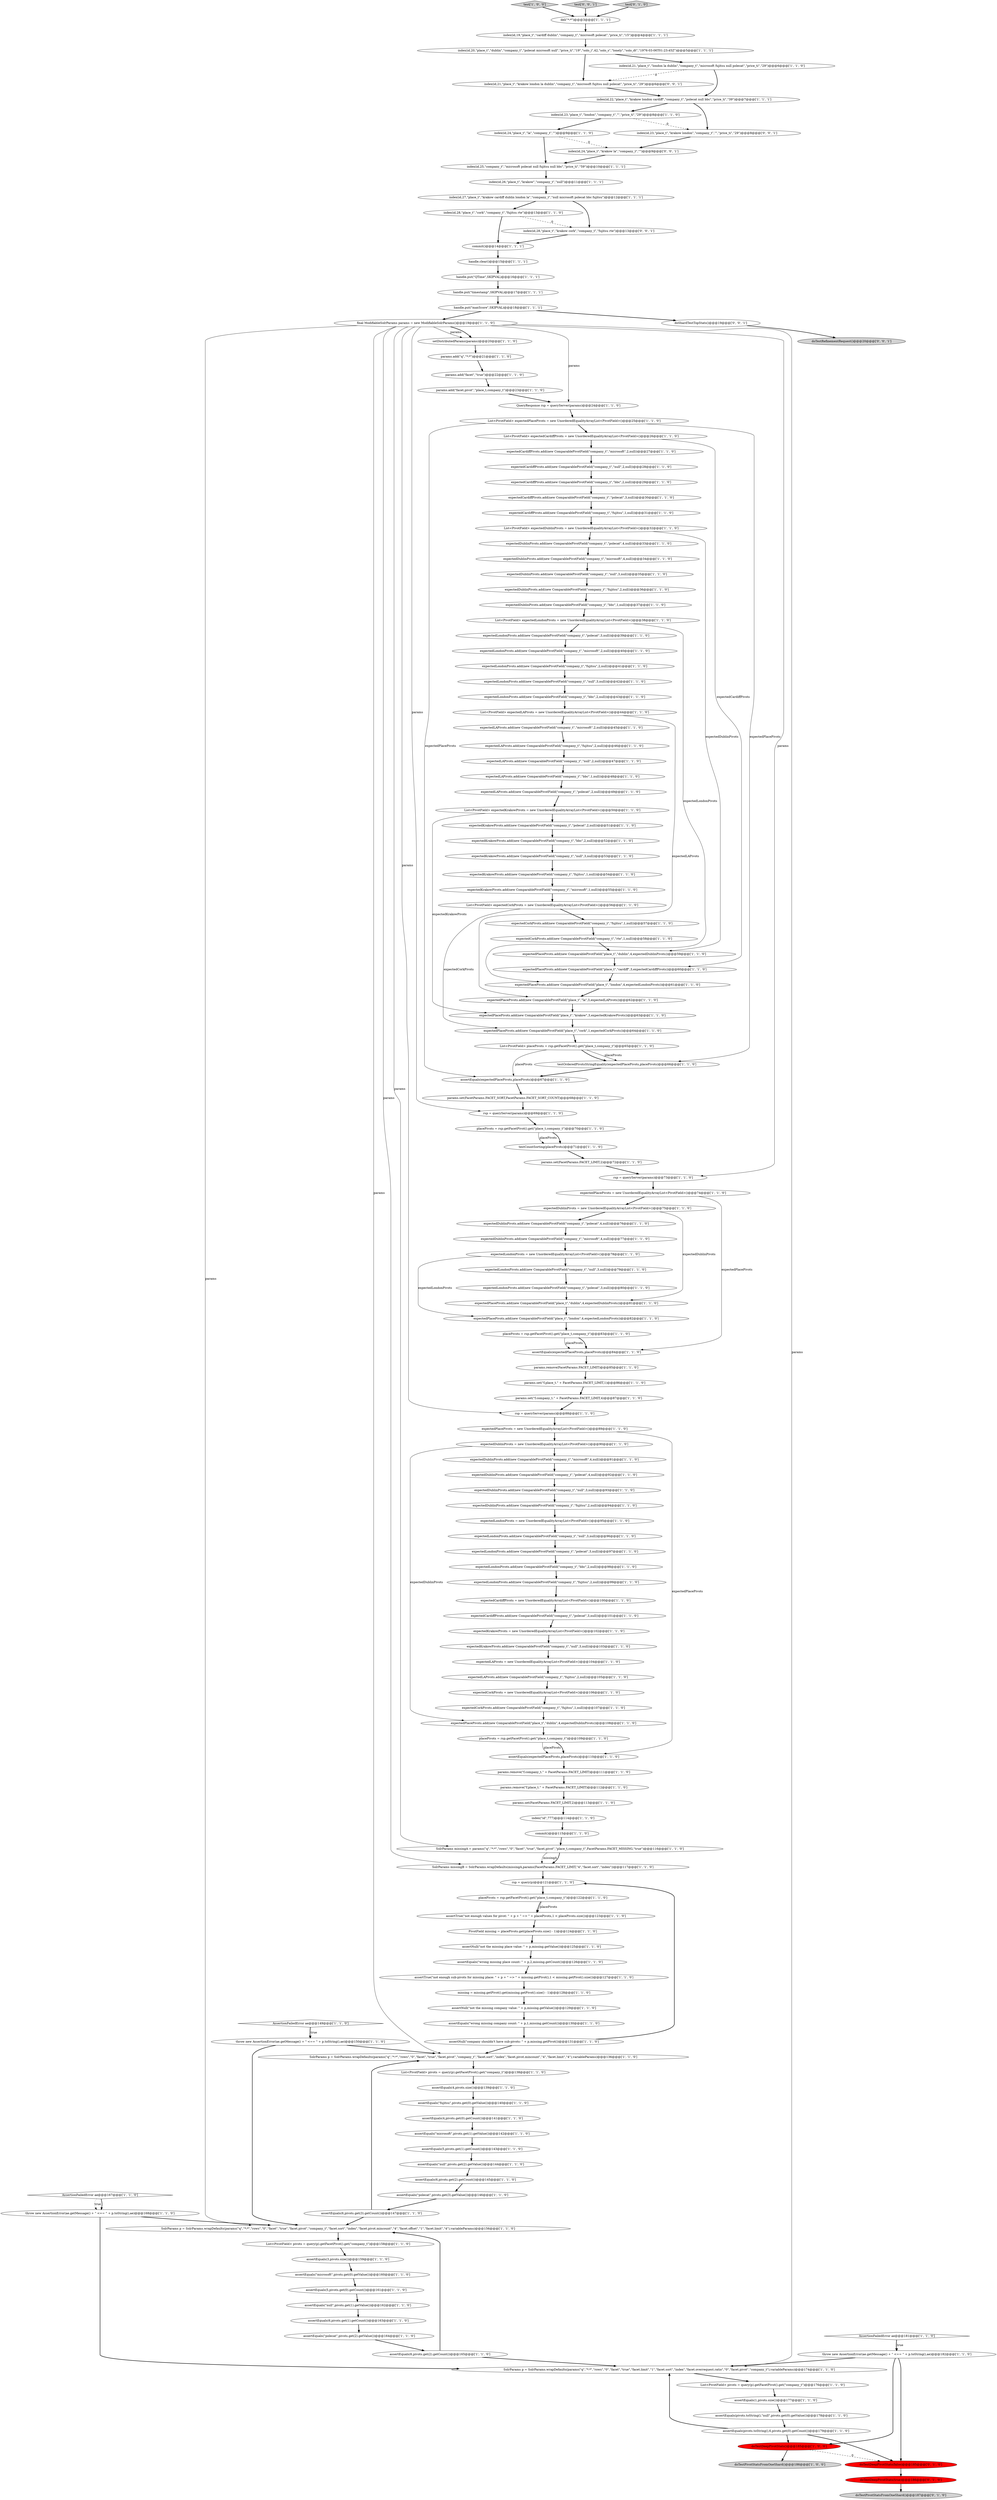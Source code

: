 digraph {
27 [style = filled, label = "expectedPlacePivots = new UnorderedEqualityArrayList<PivotField>()@@@89@@@['1', '1', '0']", fillcolor = white, shape = ellipse image = "AAA0AAABBB1BBB"];
85 [style = filled, label = "SolrParams p = SolrParams.wrapDefaults(params(\"q\",\"*:*\",\"rows\",\"0\",\"facet\",\"true\",\"facet.limit\",\"1\",\"facet.sort\",\"index\",\"facet.overrequest.ratio\",\"0\",\"facet.pivot\",\"company_t\"),variableParams)@@@174@@@['1', '1', '0']", fillcolor = white, shape = ellipse image = "AAA0AAABBB1BBB"];
66 [style = filled, label = "SolrParams p = SolrParams.wrapDefaults(params(\"q\",\"*:*\",\"rows\",\"0\",\"facet\",\"true\",\"facet.pivot\",\"company_t\",\"facet.sort\",\"index\",\"facet.pivot.mincount\",\"4\",\"facet.offset\",\"1\",\"facet.limit\",\"4\"),variableParams)@@@156@@@['1', '1', '0']", fillcolor = white, shape = ellipse image = "AAA0AAABBB1BBB"];
128 [style = filled, label = "assertEquals(4,pivots.get(0).getCount())@@@141@@@['1', '1', '0']", fillcolor = white, shape = ellipse image = "AAA0AAABBB1BBB"];
67 [style = filled, label = "expectedLondonPivots.add(new ComparablePivotField(\"company_t\",\"polecat\",3,null))@@@39@@@['1', '1', '0']", fillcolor = white, shape = ellipse image = "AAA0AAABBB1BBB"];
106 [style = filled, label = "expectedCorkPivots = new UnorderedEqualityArrayList<PivotField>()@@@106@@@['1', '1', '0']", fillcolor = white, shape = ellipse image = "AAA0AAABBB1BBB"];
62 [style = filled, label = "expectedLondonPivots.add(new ComparablePivotField(\"company_t\",\"null\",3,null))@@@96@@@['1', '1', '0']", fillcolor = white, shape = ellipse image = "AAA0AAABBB1BBB"];
98 [style = filled, label = "params.set(FacetParams.FACET_SORT,FacetParams.FACET_SORT_COUNT)@@@68@@@['1', '1', '0']", fillcolor = white, shape = ellipse image = "AAA0AAABBB1BBB"];
130 [style = filled, label = "expectedDublinPivots.add(new ComparablePivotField(\"company_t\",\"null\",3,null))@@@93@@@['1', '1', '0']", fillcolor = white, shape = ellipse image = "AAA0AAABBB1BBB"];
76 [style = filled, label = "expectedPlacePivots.add(new ComparablePivotField(\"place_t\",\"london\",4,expectedLondonPivots))@@@82@@@['1', '1', '0']", fillcolor = white, shape = ellipse image = "AAA0AAABBB1BBB"];
157 [style = filled, label = "expectedPlacePivots.add(new ComparablePivotField(\"place_t\",\"krakow\",3,expectedKrakowPivots))@@@63@@@['1', '1', '0']", fillcolor = white, shape = ellipse image = "AAA0AAABBB1BBB"];
118 [style = filled, label = "PivotField missing = placePivots.get(placePivots.size() - 1)@@@124@@@['1', '1', '0']", fillcolor = white, shape = ellipse image = "AAA0AAABBB1BBB"];
119 [style = filled, label = "assertEquals(\"polecat\",pivots.get(2).getValue())@@@164@@@['1', '1', '0']", fillcolor = white, shape = ellipse image = "AAA0AAABBB1BBB"];
89 [style = filled, label = "assertEquals(6,pivots.get(1).getCount())@@@163@@@['1', '1', '0']", fillcolor = white, shape = ellipse image = "AAA0AAABBB1BBB"];
113 [style = filled, label = "handle.put(\"maxScore\",SKIPVAL)@@@18@@@['1', '1', '1']", fillcolor = white, shape = ellipse image = "AAA0AAABBB1BBB"];
150 [style = filled, label = "throw new AssertionError(ae.getMessage() + \" <== \" + p.toString(),ae)@@@150@@@['1', '1', '0']", fillcolor = white, shape = ellipse image = "AAA0AAABBB1BBB"];
13 [style = filled, label = "expectedDublinPivots.add(new ComparablePivotField(\"company_t\",\"microsoft\",4,null))@@@77@@@['1', '1', '0']", fillcolor = white, shape = ellipse image = "AAA0AAABBB1BBB"];
17 [style = filled, label = "assertEquals(1,pivots.size())@@@177@@@['1', '1', '0']", fillcolor = white, shape = ellipse image = "AAA0AAABBB1BBB"];
120 [style = filled, label = "expectedLondonPivots.add(new ComparablePivotField(\"company_t\",\"null\",3,null))@@@79@@@['1', '1', '0']", fillcolor = white, shape = ellipse image = "AAA0AAABBB1BBB"];
160 [style = filled, label = "doTestDeepPivotStats(true)@@@186@@@['0', '1', '0']", fillcolor = red, shape = ellipse image = "AAA1AAABBB2BBB"];
38 [style = filled, label = "testOrderedPivotsStringEquality(expectedPlacePivots,placePivots)@@@66@@@['1', '1', '0']", fillcolor = white, shape = ellipse image = "AAA0AAABBB1BBB"];
114 [style = filled, label = "assertEquals(pivots.toString(),\"null\",pivots.get(0).getValue())@@@178@@@['1', '1', '0']", fillcolor = white, shape = ellipse image = "AAA0AAABBB1BBB"];
165 [style = filled, label = "index(id,23,\"place_t\",\"krakow london\",\"company_t\",\"\",\"price_ti\",\"29\")@@@8@@@['0', '0', '1']", fillcolor = white, shape = ellipse image = "AAA0AAABBB3BBB"];
105 [style = filled, label = "List<PivotField> expectedCorkPivots = new UnorderedEqualityArrayList<PivotField>()@@@56@@@['1', '1', '0']", fillcolor = white, shape = ellipse image = "AAA0AAABBB1BBB"];
7 [style = filled, label = "expectedLondonPivots.add(new ComparablePivotField(\"company_t\",\"fujitsu\",2,null))@@@41@@@['1', '1', '0']", fillcolor = white, shape = ellipse image = "AAA0AAABBB1BBB"];
64 [style = filled, label = "List<PivotField> expectedDublinPivots = new UnorderedEqualityArrayList<PivotField>()@@@32@@@['1', '1', '0']", fillcolor = white, shape = ellipse image = "AAA0AAABBB1BBB"];
2 [style = filled, label = "List<PivotField> expectedLAPivots = new UnorderedEqualityArrayList<PivotField>()@@@44@@@['1', '1', '0']", fillcolor = white, shape = ellipse image = "AAA0AAABBB1BBB"];
50 [style = filled, label = "expectedCardiffPivots.add(new ComparablePivotField(\"company_t\",\"fujitsu\",1,null))@@@31@@@['1', '1', '0']", fillcolor = white, shape = ellipse image = "AAA0AAABBB1BBB"];
31 [style = filled, label = "expectedLondonPivots.add(new ComparablePivotField(\"company_t\",\"bbc\",2,null))@@@43@@@['1', '1', '0']", fillcolor = white, shape = ellipse image = "AAA0AAABBB1BBB"];
81 [style = filled, label = "expectedPlacePivots.add(new ComparablePivotField(\"place_t\",\"london\",4,expectedLondonPivots))@@@61@@@['1', '1', '0']", fillcolor = white, shape = ellipse image = "AAA0AAABBB1BBB"];
149 [style = filled, label = "expectedKrakowPivots.add(new ComparablePivotField(\"company_t\",\"bbc\",2,null))@@@52@@@['1', '1', '0']", fillcolor = white, shape = ellipse image = "AAA0AAABBB1BBB"];
65 [style = filled, label = "assertEquals(5,pivots.get(1).getCount())@@@143@@@['1', '1', '0']", fillcolor = white, shape = ellipse image = "AAA0AAABBB1BBB"];
55 [style = filled, label = "List<PivotField> expectedCardiffPivots = new UnorderedEqualityArrayList<PivotField>()@@@26@@@['1', '1', '0']", fillcolor = white, shape = ellipse image = "AAA0AAABBB1BBB"];
78 [style = filled, label = "doTestPivotStatsFromOneShard()@@@186@@@['1', '0', '0']", fillcolor = lightgray, shape = ellipse image = "AAA0AAABBB1BBB"];
37 [style = filled, label = "assertEquals(6,pivots.get(3).getCount())@@@147@@@['1', '1', '0']", fillcolor = white, shape = ellipse image = "AAA0AAABBB1BBB"];
52 [style = filled, label = "del(\"*:*\")@@@3@@@['1', '1', '1']", fillcolor = white, shape = ellipse image = "AAA0AAABBB1BBB"];
24 [style = filled, label = "assertEquals(\"wrong missing place count: \" + p,2,missing.getCount())@@@126@@@['1', '1', '0']", fillcolor = white, shape = ellipse image = "AAA0AAABBB1BBB"];
144 [style = filled, label = "params.add(\"facet\",\"true\")@@@22@@@['1', '1', '0']", fillcolor = white, shape = ellipse image = "AAA0AAABBB1BBB"];
162 [style = filled, label = "doTestDeepPivotStats(false)@@@185@@@['0', '1', '0']", fillcolor = red, shape = ellipse image = "AAA1AAABBB2BBB"];
116 [style = filled, label = "assertEquals(\"microsoft\",pivots.get(0).getValue())@@@160@@@['1', '1', '0']", fillcolor = white, shape = ellipse image = "AAA0AAABBB1BBB"];
29 [style = filled, label = "expectedDublinPivots = new UnorderedEqualityArrayList<PivotField>()@@@75@@@['1', '1', '0']", fillcolor = white, shape = ellipse image = "AAA0AAABBB1BBB"];
141 [style = filled, label = "index(\"id\",777)@@@114@@@['1', '1', '0']", fillcolor = white, shape = ellipse image = "AAA0AAABBB1BBB"];
56 [style = filled, label = "index(id,24,\"place_t\",\"la\",\"company_t\",\"\")@@@9@@@['1', '1', '0']", fillcolor = white, shape = ellipse image = "AAA0AAABBB1BBB"];
127 [style = filled, label = "index(id,25,\"company_t\",\"microsoft polecat null fujitsu null bbc\",\"price_ti\",\"59\")@@@10@@@['1', '1', '1']", fillcolor = white, shape = ellipse image = "AAA0AAABBB1BBB"];
145 [style = filled, label = "assertEquals(6,pivots.get(2).getCount())@@@145@@@['1', '1', '0']", fillcolor = white, shape = ellipse image = "AAA0AAABBB1BBB"];
146 [style = filled, label = "missing = missing.getPivot().get(missing.getPivot().size() - 1)@@@128@@@['1', '1', '0']", fillcolor = white, shape = ellipse image = "AAA0AAABBB1BBB"];
23 [style = filled, label = "expectedLondonPivots.add(new ComparablePivotField(\"company_t\",\"bbc\",2,null))@@@98@@@['1', '1', '0']", fillcolor = white, shape = ellipse image = "AAA0AAABBB1BBB"];
47 [style = filled, label = "expectedLondonPivots.add(new ComparablePivotField(\"company_t\",\"polecat\",3,null))@@@97@@@['1', '1', '0']", fillcolor = white, shape = ellipse image = "AAA0AAABBB1BBB"];
169 [style = filled, label = "doShardTestTopStats()@@@19@@@['0', '0', '1']", fillcolor = white, shape = ellipse image = "AAA0AAABBB3BBB"];
22 [style = filled, label = "expectedDublinPivots.add(new ComparablePivotField(\"company_t\",\"fujitsu\",2,null))@@@94@@@['1', '1', '0']", fillcolor = white, shape = ellipse image = "AAA0AAABBB1BBB"];
168 [style = filled, label = "doTestRefinementRequest()@@@20@@@['0', '0', '1']", fillcolor = lightgray, shape = ellipse image = "AAA0AAABBB3BBB"];
126 [style = filled, label = "AssertionFailedError ae@@@167@@@['1', '1', '0']", fillcolor = white, shape = diamond image = "AAA0AAABBB1BBB"];
75 [style = filled, label = "rsp = queryServer(params)@@@73@@@['1', '1', '0']", fillcolor = white, shape = ellipse image = "AAA0AAABBB1BBB"];
9 [style = filled, label = "expectedCorkPivots.add(new ComparablePivotField(\"company_t\",\"rte\",1,null))@@@58@@@['1', '1', '0']", fillcolor = white, shape = ellipse image = "AAA0AAABBB1BBB"];
94 [style = filled, label = "expectedCardiffPivots.add(new ComparablePivotField(\"company_t\",\"null\",2,null))@@@28@@@['1', '1', '0']", fillcolor = white, shape = ellipse image = "AAA0AAABBB1BBB"];
32 [style = filled, label = "expectedCorkPivots.add(new ComparablePivotField(\"company_t\",\"fujitsu\",1,null))@@@57@@@['1', '1', '0']", fillcolor = white, shape = ellipse image = "AAA0AAABBB1BBB"];
80 [style = filled, label = "expectedDublinPivots.add(new ComparablePivotField(\"company_t\",\"polecat\",4,null))@@@92@@@['1', '1', '0']", fillcolor = white, shape = ellipse image = "AAA0AAABBB1BBB"];
139 [style = filled, label = "placePivots = rsp.getFacetPivot().get(\"place_t,company_t\")@@@122@@@['1', '1', '0']", fillcolor = white, shape = ellipse image = "AAA0AAABBB1BBB"];
140 [style = filled, label = "throw new AssertionError(ae.getMessage() + \" <== \" + p.toString(),ae)@@@182@@@['1', '1', '0']", fillcolor = white, shape = ellipse image = "AAA0AAABBB1BBB"];
117 [style = filled, label = "assertEquals(5,pivots.get(0).getCount())@@@161@@@['1', '1', '0']", fillcolor = white, shape = ellipse image = "AAA0AAABBB1BBB"];
93 [style = filled, label = "handle.put(\"QTime\",SKIPVAL)@@@16@@@['1', '1', '1']", fillcolor = white, shape = ellipse image = "AAA0AAABBB1BBB"];
77 [style = filled, label = "expectedLondonPivots.add(new ComparablePivotField(\"company_t\",\"microsoft\",2,null))@@@40@@@['1', '1', '0']", fillcolor = white, shape = ellipse image = "AAA0AAABBB1BBB"];
155 [style = filled, label = "doTestDeepPivotStats()@@@185@@@['1', '0', '0']", fillcolor = red, shape = ellipse image = "AAA1AAABBB1BBB"];
74 [style = filled, label = "expectedDublinPivots.add(new ComparablePivotField(\"company_t\",\"fujitsu\",2,null))@@@36@@@['1', '1', '0']", fillcolor = white, shape = ellipse image = "AAA0AAABBB1BBB"];
87 [style = filled, label = "assertEquals(expectedPlacePivots,placePivots)@@@67@@@['1', '1', '0']", fillcolor = white, shape = ellipse image = "AAA0AAABBB1BBB"];
28 [style = filled, label = "List<PivotField> placePivots = rsp.getFacetPivot().get(\"place_t,company_t\")@@@65@@@['1', '1', '0']", fillcolor = white, shape = ellipse image = "AAA0AAABBB1BBB"];
20 [style = filled, label = "index(id,28,\"place_t\",\"cork\",\"company_t\",\"fujitsu rte\")@@@13@@@['1', '1', '0']", fillcolor = white, shape = ellipse image = "AAA0AAABBB1BBB"];
88 [style = filled, label = "assertNull(\"not the missing place value: \" + p,missing.getValue())@@@125@@@['1', '1', '0']", fillcolor = white, shape = ellipse image = "AAA0AAABBB1BBB"];
109 [style = filled, label = "List<PivotField> pivots = query(p).getFacetPivot().get(\"company_t\")@@@176@@@['1', '1', '0']", fillcolor = white, shape = ellipse image = "AAA0AAABBB1BBB"];
14 [style = filled, label = "expectedDublinPivots.add(new ComparablePivotField(\"company_t\",\"polecat\",4,null))@@@33@@@['1', '1', '0']", fillcolor = white, shape = ellipse image = "AAA0AAABBB1BBB"];
11 [style = filled, label = "placePivots = rsp.getFacetPivot().get(\"place_t,company_t\")@@@109@@@['1', '1', '0']", fillcolor = white, shape = ellipse image = "AAA0AAABBB1BBB"];
3 [style = filled, label = "expectedLondonPivots.add(new ComparablePivotField(\"company_t\",\"fujitsu\",2,null))@@@99@@@['1', '1', '0']", fillcolor = white, shape = ellipse image = "AAA0AAABBB1BBB"];
138 [style = filled, label = "expectedLAPivots = new UnorderedEqualityArrayList<PivotField>()@@@104@@@['1', '1', '0']", fillcolor = white, shape = ellipse image = "AAA0AAABBB1BBB"];
45 [style = filled, label = "List<PivotField> expectedLondonPivots = new UnorderedEqualityArrayList<PivotField>()@@@38@@@['1', '1', '0']", fillcolor = white, shape = ellipse image = "AAA0AAABBB1BBB"];
25 [style = filled, label = "index(id,27,\"place_t\",\"krakow cardiff dublin london la\",\"company_t\",\"null microsoft polecat bbc fujitsu\")@@@12@@@['1', '1', '1']", fillcolor = white, shape = ellipse image = "AAA0AAABBB1BBB"];
129 [style = filled, label = "AssertionFailedError ae@@@181@@@['1', '1', '0']", fillcolor = white, shape = diamond image = "AAA0AAABBB1BBB"];
61 [style = filled, label = "expectedLondonPivots.add(new ComparablePivotField(\"company_t\",\"polecat\",3,null))@@@80@@@['1', '1', '0']", fillcolor = white, shape = ellipse image = "AAA0AAABBB1BBB"];
0 [style = filled, label = "handle.put(\"timestamp\",SKIPVAL)@@@17@@@['1', '1', '1']", fillcolor = white, shape = ellipse image = "AAA0AAABBB1BBB"];
154 [style = filled, label = "assertEquals(\"null\",pivots.get(1).getValue())@@@162@@@['1', '1', '0']", fillcolor = white, shape = ellipse image = "AAA0AAABBB1BBB"];
164 [style = filled, label = "index(id,28,\"place_t\",\"krakow cork\",\"company_t\",\"fujitsu rte\")@@@13@@@['0', '0', '1']", fillcolor = white, shape = ellipse image = "AAA0AAABBB3BBB"];
58 [style = filled, label = "expectedLAPivots.add(new ComparablePivotField(\"company_t\",\"bbc\",1,null))@@@48@@@['1', '1', '0']", fillcolor = white, shape = ellipse image = "AAA0AAABBB1BBB"];
72 [style = filled, label = "AssertionFailedError ae@@@149@@@['1', '1', '0']", fillcolor = white, shape = diamond image = "AAA0AAABBB1BBB"];
107 [style = filled, label = "assertEquals(pivots.toString(),6,pivots.get(0).getCount())@@@179@@@['1', '1', '0']", fillcolor = white, shape = ellipse image = "AAA0AAABBB1BBB"];
159 [style = filled, label = "index(id,20,\"place_t\",\"dublin\",\"company_t\",\"polecat microsoft null\",\"price_ti\",\"19\",\"solo_i\",42,\"solo_s\",\"lonely\",\"solo_dt\",\"1976-03-06T01:23:45Z\")@@@5@@@['1', '1', '1']", fillcolor = white, shape = ellipse image = "AAA0AAABBB1BBB"];
40 [style = filled, label = "expectedPlacePivots.add(new ComparablePivotField(\"place_t\",\"dublin\",4,expectedDublinPivots))@@@108@@@['1', '1', '0']", fillcolor = white, shape = ellipse image = "AAA0AAABBB1BBB"];
8 [style = filled, label = "expectedDublinPivots.add(new ComparablePivotField(\"company_t\",\"microsoft\",4,null))@@@91@@@['1', '1', '0']", fillcolor = white, shape = ellipse image = "AAA0AAABBB1BBB"];
73 [style = filled, label = "expectedLondonPivots = new UnorderedEqualityArrayList<PivotField>()@@@78@@@['1', '1', '0']", fillcolor = white, shape = ellipse image = "AAA0AAABBB1BBB"];
131 [style = filled, label = "expectedLAPivots.add(new ComparablePivotField(\"company_t\",\"fujitsu\",2,null))@@@46@@@['1', '1', '0']", fillcolor = white, shape = ellipse image = "AAA0AAABBB1BBB"];
36 [style = filled, label = "expectedKrakowPivots.add(new ComparablePivotField(\"company_t\",\"polecat\",2,null))@@@51@@@['1', '1', '0']", fillcolor = white, shape = ellipse image = "AAA0AAABBB1BBB"];
5 [style = filled, label = "SolrParams missingA = params(\"q\",\"*:*\",\"rows\",\"0\",\"facet\",\"true\",\"facet.pivot\",\"place_t,company_t\",FacetParams.FACET_MISSING,\"true\")@@@116@@@['1', '1', '0']", fillcolor = white, shape = ellipse image = "AAA0AAABBB1BBB"];
39 [style = filled, label = "List<PivotField> pivots = query(p).getFacetPivot().get(\"company_t\")@@@158@@@['1', '1', '0']", fillcolor = white, shape = ellipse image = "AAA0AAABBB1BBB"];
43 [style = filled, label = "params.set(FacetParams.FACET_LIMIT,2)@@@72@@@['1', '1', '0']", fillcolor = white, shape = ellipse image = "AAA0AAABBB1BBB"];
97 [style = filled, label = "List<PivotField> expectedPlacePivots = new UnorderedEqualityArrayList<PivotField>()@@@25@@@['1', '1', '0']", fillcolor = white, shape = ellipse image = "AAA0AAABBB1BBB"];
103 [style = filled, label = "expectedPlacePivots.add(new ComparablePivotField(\"place_t\",\"la\",3,expectedLAPivots))@@@62@@@['1', '1', '0']", fillcolor = white, shape = ellipse image = "AAA0AAABBB1BBB"];
12 [style = filled, label = "index(id,23,\"place_t\",\"london\",\"company_t\",\"\",\"price_ti\",\"29\")@@@8@@@['1', '1', '0']", fillcolor = white, shape = ellipse image = "AAA0AAABBB1BBB"];
151 [style = filled, label = "params.remove(FacetParams.FACET_LIMIT)@@@85@@@['1', '1', '0']", fillcolor = white, shape = ellipse image = "AAA0AAABBB1BBB"];
15 [style = filled, label = "expectedPlacePivots.add(new ComparablePivotField(\"place_t\",\"dublin\",4,expectedDublinPivots))@@@81@@@['1', '1', '0']", fillcolor = white, shape = ellipse image = "AAA0AAABBB1BBB"];
68 [style = filled, label = "index(id,19,\"place_t\",\"cardiff dublin\",\"company_t\",\"microsoft polecat\",\"price_ti\",\"15\")@@@4@@@['1', '1', '1']", fillcolor = white, shape = ellipse image = "AAA0AAABBB1BBB"];
33 [style = filled, label = "index(id,22,\"place_t\",\"krakow london cardiff\",\"company_t\",\"polecat null bbc\",\"price_ti\",\"39\")@@@7@@@['1', '1', '1']", fillcolor = white, shape = ellipse image = "AAA0AAABBB1BBB"];
112 [style = filled, label = "handle.clear()@@@15@@@['1', '1', '1']", fillcolor = white, shape = ellipse image = "AAA0AAABBB1BBB"];
57 [style = filled, label = "setDistributedParams(params)@@@20@@@['1', '1', '0']", fillcolor = white, shape = ellipse image = "AAA0AAABBB1BBB"];
4 [style = filled, label = "assertEquals(expectedPlacePivots,placePivots)@@@110@@@['1', '1', '0']", fillcolor = white, shape = ellipse image = "AAA0AAABBB1BBB"];
46 [style = filled, label = "expectedLondonPivots.add(new ComparablePivotField(\"company_t\",\"null\",3,null))@@@42@@@['1', '1', '0']", fillcolor = white, shape = ellipse image = "AAA0AAABBB1BBB"];
122 [style = filled, label = "expectedPlacePivots = new UnorderedEqualityArrayList<PivotField>()@@@74@@@['1', '1', '0']", fillcolor = white, shape = ellipse image = "AAA0AAABBB1BBB"];
26 [style = filled, label = "expectedCardiffPivots.add(new ComparablePivotField(\"company_t\",\"polecat\",3,null))@@@30@@@['1', '1', '0']", fillcolor = white, shape = ellipse image = "AAA0AAABBB1BBB"];
96 [style = filled, label = "expectedCardiffPivots.add(new ComparablePivotField(\"company_t\",\"bbc\",2,null))@@@29@@@['1', '1', '0']", fillcolor = white, shape = ellipse image = "AAA0AAABBB1BBB"];
79 [style = filled, label = "expectedPlacePivots.add(new ComparablePivotField(\"place_t\",\"dublin\",4,expectedDublinPivots))@@@59@@@['1', '1', '0']", fillcolor = white, shape = ellipse image = "AAA0AAABBB1BBB"];
90 [style = filled, label = "expectedDublinPivots.add(new ComparablePivotField(\"company_t\",\"bbc\",1,null))@@@37@@@['1', '1', '0']", fillcolor = white, shape = ellipse image = "AAA0AAABBB1BBB"];
142 [style = filled, label = "QueryResponse rsp = queryServer(params)@@@24@@@['1', '1', '0']", fillcolor = white, shape = ellipse image = "AAA0AAABBB1BBB"];
102 [style = filled, label = "expectedDublinPivots = new UnorderedEqualityArrayList<PivotField>()@@@90@@@['1', '1', '0']", fillcolor = white, shape = ellipse image = "AAA0AAABBB1BBB"];
53 [style = filled, label = "placePivots = rsp.getFacetPivot().get(\"place_t,company_t\")@@@70@@@['1', '1', '0']", fillcolor = white, shape = ellipse image = "AAA0AAABBB1BBB"];
121 [style = filled, label = "params.set(\"f.company_t.\" + FacetParams.FACET_LIMIT,4)@@@87@@@['1', '1', '0']", fillcolor = white, shape = ellipse image = "AAA0AAABBB1BBB"];
59 [style = filled, label = "commit()@@@14@@@['1', '1', '1']", fillcolor = white, shape = ellipse image = "AAA0AAABBB1BBB"];
125 [style = filled, label = "assertEquals(3,pivots.size())@@@159@@@['1', '1', '0']", fillcolor = white, shape = ellipse image = "AAA0AAABBB1BBB"];
54 [style = filled, label = "expectedKrakowPivots.add(new ComparablePivotField(\"company_t\",\"microsoft\",1,null))@@@55@@@['1', '1', '0']", fillcolor = white, shape = ellipse image = "AAA0AAABBB1BBB"];
99 [style = filled, label = "assertEquals(4,pivots.size())@@@139@@@['1', '1', '0']", fillcolor = white, shape = ellipse image = "AAA0AAABBB1BBB"];
115 [style = filled, label = "expectedLAPivots.add(new ComparablePivotField(\"company_t\",\"polecat\",2,null))@@@49@@@['1', '1', '0']", fillcolor = white, shape = ellipse image = "AAA0AAABBB1BBB"];
21 [style = filled, label = "expectedLAPivots.add(new ComparablePivotField(\"company_t\",\"fujitsu\",2,null))@@@105@@@['1', '1', '0']", fillcolor = white, shape = ellipse image = "AAA0AAABBB1BBB"];
158 [style = filled, label = "assertEquals(\"fujitsu\",pivots.get(0).getValue())@@@140@@@['1', '1', '0']", fillcolor = white, shape = ellipse image = "AAA0AAABBB1BBB"];
70 [style = filled, label = "expectedKrakowPivots.add(new ComparablePivotField(\"company_t\",\"null\",3,null))@@@53@@@['1', '1', '0']", fillcolor = white, shape = ellipse image = "AAA0AAABBB1BBB"];
108 [style = filled, label = "rsp = query(p)@@@121@@@['1', '1', '0']", fillcolor = white, shape = ellipse image = "AAA0AAABBB1BBB"];
42 [style = filled, label = "rsp = queryServer(params)@@@69@@@['1', '1', '0']", fillcolor = white, shape = ellipse image = "AAA0AAABBB1BBB"];
166 [style = filled, label = "index(id,24,\"place_t\",\"krakow la\",\"company_t\",\"\")@@@9@@@['0', '0', '1']", fillcolor = white, shape = ellipse image = "AAA0AAABBB3BBB"];
132 [style = filled, label = "assertEquals(\"wrong missing company count: \" + p,1,missing.getCount())@@@130@@@['1', '1', '0']", fillcolor = white, shape = ellipse image = "AAA0AAABBB1BBB"];
41 [style = filled, label = "expectedDublinPivots.add(new ComparablePivotField(\"company_t\",\"null\",3,null))@@@35@@@['1', '1', '0']", fillcolor = white, shape = ellipse image = "AAA0AAABBB1BBB"];
101 [style = filled, label = "assertNull(\"not the missing company value: \" + p,missing.getValue())@@@129@@@['1', '1', '0']", fillcolor = white, shape = ellipse image = "AAA0AAABBB1BBB"];
170 [style = filled, label = "index(id,21,\"place_t\",\"krakow london la dublin\",\"company_t\",\"microsoft fujitsu null polecat\",\"price_ti\",\"29\")@@@6@@@['0', '0', '1']", fillcolor = white, shape = ellipse image = "AAA0AAABBB3BBB"];
92 [style = filled, label = "expectedPlacePivots.add(new ComparablePivotField(\"place_t\",\"cardiff\",3,expectedCardiffPivots))@@@60@@@['1', '1', '0']", fillcolor = white, shape = ellipse image = "AAA0AAABBB1BBB"];
137 [style = filled, label = "expectedCardiffPivots.add(new ComparablePivotField(\"company_t\",\"polecat\",3,null))@@@101@@@['1', '1', '0']", fillcolor = white, shape = ellipse image = "AAA0AAABBB1BBB"];
6 [style = filled, label = "expectedCorkPivots.add(new ComparablePivotField(\"company_t\",\"fujitsu\",1,null))@@@107@@@['1', '1', '0']", fillcolor = white, shape = ellipse image = "AAA0AAABBB1BBB"];
111 [style = filled, label = "SolrParams p = SolrParams.wrapDefaults(params(\"q\",\"*:*\",\"rows\",\"0\",\"facet\",\"true\",\"facet.pivot\",\"company_t\",\"facet.sort\",\"index\",\"facet.pivot.mincount\",\"4\",\"facet.limit\",\"4\"),variableParams)@@@136@@@['1', '1', '0']", fillcolor = white, shape = ellipse image = "AAA0AAABBB1BBB"];
153 [style = filled, label = "placePivots = rsp.getFacetPivot().get(\"place_t,company_t\")@@@83@@@['1', '1', '0']", fillcolor = white, shape = ellipse image = "AAA0AAABBB1BBB"];
1 [style = filled, label = "assertEquals(\"null\",pivots.get(2).getValue())@@@144@@@['1', '1', '0']", fillcolor = white, shape = ellipse image = "AAA0AAABBB1BBB"];
82 [style = filled, label = "params.remove(\"f.company_t.\" + FacetParams.FACET_LIMIT)@@@111@@@['1', '1', '0']", fillcolor = white, shape = ellipse image = "AAA0AAABBB1BBB"];
124 [style = filled, label = "params.add(\"facet.pivot\",\"place_t,company_t\")@@@23@@@['1', '1', '0']", fillcolor = white, shape = ellipse image = "AAA0AAABBB1BBB"];
86 [style = filled, label = "rsp = queryServer(params)@@@88@@@['1', '1', '0']", fillcolor = white, shape = ellipse image = "AAA0AAABBB1BBB"];
147 [style = filled, label = "expectedPlacePivots.add(new ComparablePivotField(\"place_t\",\"cork\",1,expectedCorkPivots))@@@64@@@['1', '1', '0']", fillcolor = white, shape = ellipse image = "AAA0AAABBB1BBB"];
30 [style = filled, label = "expectedDublinPivots.add(new ComparablePivotField(\"company_t\",\"polecat\",4,null))@@@76@@@['1', '1', '0']", fillcolor = white, shape = ellipse image = "AAA0AAABBB1BBB"];
143 [style = filled, label = "expectedCardiffPivots.add(new ComparablePivotField(\"company_t\",\"microsoft\",2,null))@@@27@@@['1', '1', '0']", fillcolor = white, shape = ellipse image = "AAA0AAABBB1BBB"];
44 [style = filled, label = "assertEquals(6,pivots.get(2).getCount())@@@165@@@['1', '1', '0']", fillcolor = white, shape = ellipse image = "AAA0AAABBB1BBB"];
152 [style = filled, label = "test['1', '0', '0']", fillcolor = lightgray, shape = diamond image = "AAA0AAABBB1BBB"];
110 [style = filled, label = "assertEquals(expectedPlacePivots,placePivots)@@@84@@@['1', '1', '0']", fillcolor = white, shape = ellipse image = "AAA0AAABBB1BBB"];
19 [style = filled, label = "List<PivotField> expectedKrakowPivots = new UnorderedEqualityArrayList<PivotField>()@@@50@@@['1', '1', '0']", fillcolor = white, shape = ellipse image = "AAA0AAABBB1BBB"];
69 [style = filled, label = "index(id,21,\"place_t\",\"london la dublin\",\"company_t\",\"microsoft fujitsu null polecat\",\"price_ti\",\"29\")@@@6@@@['1', '1', '0']", fillcolor = white, shape = ellipse image = "AAA0AAABBB1BBB"];
134 [style = filled, label = "assertTrue(\"not enough sub-pivots for missing place: \" + p + \" => \" + missing.getPivot(),1 < missing.getPivot().size())@@@127@@@['1', '1', '0']", fillcolor = white, shape = ellipse image = "AAA0AAABBB1BBB"];
71 [style = filled, label = "SolrParams missingB = SolrParams.wrapDefaults(missingA,params(FacetParams.FACET_LIMIT,\"4\",\"facet.sort\",\"index\"))@@@117@@@['1', '1', '0']", fillcolor = white, shape = ellipse image = "AAA0AAABBB1BBB"];
123 [style = filled, label = "assertNull(\"company shouldn't have sub-pivots: \" + p,missing.getPivot())@@@131@@@['1', '1', '0']", fillcolor = white, shape = ellipse image = "AAA0AAABBB1BBB"];
60 [style = filled, label = "params.add(\"q\",\"*:*\")@@@21@@@['1', '1', '0']", fillcolor = white, shape = ellipse image = "AAA0AAABBB1BBB"];
95 [style = filled, label = "expectedLondonPivots = new UnorderedEqualityArrayList<PivotField>()@@@95@@@['1', '1', '0']", fillcolor = white, shape = ellipse image = "AAA0AAABBB1BBB"];
156 [style = filled, label = "throw new AssertionError(ae.getMessage() + \" <== \" + p.toString(),ae)@@@168@@@['1', '1', '0']", fillcolor = white, shape = ellipse image = "AAA0AAABBB1BBB"];
18 [style = filled, label = "final ModifiableSolrParams params = new ModifiableSolrParams()@@@19@@@['1', '1', '0']", fillcolor = white, shape = ellipse image = "AAA0AAABBB1BBB"];
163 [style = filled, label = "doTestPivotStatsFromOneShard()@@@187@@@['0', '1', '0']", fillcolor = lightgray, shape = ellipse image = "AAA0AAABBB2BBB"];
16 [style = filled, label = "expectedLAPivots.add(new ComparablePivotField(\"company_t\",\"microsoft\",2,null))@@@45@@@['1', '1', '0']", fillcolor = white, shape = ellipse image = "AAA0AAABBB1BBB"];
34 [style = filled, label = "assertEquals(\"microsoft\",pivots.get(1).getValue())@@@142@@@['1', '1', '0']", fillcolor = white, shape = ellipse image = "AAA0AAABBB1BBB"];
100 [style = filled, label = "expectedDublinPivots.add(new ComparablePivotField(\"company_t\",\"microsoft\",4,null))@@@34@@@['1', '1', '0']", fillcolor = white, shape = ellipse image = "AAA0AAABBB1BBB"];
136 [style = filled, label = "assertTrue(\"not enough values for pivot: \" + p + \" => \" + placePivots,1 < placePivots.size())@@@123@@@['1', '1', '0']", fillcolor = white, shape = ellipse image = "AAA0AAABBB1BBB"];
35 [style = filled, label = "params.set(FacetParams.FACET_LIMIT,2)@@@113@@@['1', '1', '0']", fillcolor = white, shape = ellipse image = "AAA0AAABBB1BBB"];
48 [style = filled, label = "assertEquals(\"polecat\",pivots.get(3).getValue())@@@146@@@['1', '1', '0']", fillcolor = white, shape = ellipse image = "AAA0AAABBB1BBB"];
104 [style = filled, label = "expectedCardiffPivots = new UnorderedEqualityArrayList<PivotField>()@@@100@@@['1', '1', '0']", fillcolor = white, shape = ellipse image = "AAA0AAABBB1BBB"];
135 [style = filled, label = "expectedLAPivots.add(new ComparablePivotField(\"company_t\",\"null\",2,null))@@@47@@@['1', '1', '0']", fillcolor = white, shape = ellipse image = "AAA0AAABBB1BBB"];
167 [style = filled, label = "test['0', '0', '1']", fillcolor = lightgray, shape = diamond image = "AAA0AAABBB3BBB"];
51 [style = filled, label = "expectedKrakowPivots = new UnorderedEqualityArrayList<PivotField>()@@@102@@@['1', '1', '0']", fillcolor = white, shape = ellipse image = "AAA0AAABBB1BBB"];
91 [style = filled, label = "expectedKrakowPivots.add(new ComparablePivotField(\"company_t\",\"fujitsu\",1,null))@@@54@@@['1', '1', '0']", fillcolor = white, shape = ellipse image = "AAA0AAABBB1BBB"];
63 [style = filled, label = "testCountSorting(placePivots)@@@71@@@['1', '1', '0']", fillcolor = white, shape = ellipse image = "AAA0AAABBB1BBB"];
83 [style = filled, label = "List<PivotField> pivots = query(p).getFacetPivot().get(\"company_t\")@@@138@@@['1', '1', '0']", fillcolor = white, shape = ellipse image = "AAA0AAABBB1BBB"];
84 [style = filled, label = "params.remove(\"f.place_t.\" + FacetParams.FACET_LIMIT)@@@112@@@['1', '1', '0']", fillcolor = white, shape = ellipse image = "AAA0AAABBB1BBB"];
161 [style = filled, label = "test['0', '1', '0']", fillcolor = lightgray, shape = diamond image = "AAA0AAABBB2BBB"];
10 [style = filled, label = "commit()@@@115@@@['1', '1', '0']", fillcolor = white, shape = ellipse image = "AAA0AAABBB1BBB"];
49 [style = filled, label = "expectedKrakowPivots.add(new ComparablePivotField(\"company_t\",\"null\",3,null))@@@103@@@['1', '1', '0']", fillcolor = white, shape = ellipse image = "AAA0AAABBB1BBB"];
148 [style = filled, label = "index(id,26,\"place_t\",\"krakow\",\"company_t\",\"null\")@@@11@@@['1', '1', '1']", fillcolor = white, shape = ellipse image = "AAA0AAABBB1BBB"];
133 [style = filled, label = "params.set(\"f.place_t.\" + FacetParams.FACET_LIMIT,1)@@@86@@@['1', '1', '0']", fillcolor = white, shape = ellipse image = "AAA0AAABBB1BBB"];
148->25 [style = bold, label=""];
54->105 [style = bold, label=""];
44->85 [style = bold, label=""];
91->54 [style = bold, label=""];
70->91 [style = bold, label=""];
81->103 [style = bold, label=""];
30->13 [style = bold, label=""];
129->140 [style = bold, label=""];
5->71 [style = solid, label="missingA"];
141->10 [style = bold, label=""];
29->30 [style = bold, label=""];
166->127 [style = bold, label=""];
18->57 [style = solid, label="params"];
73->76 [style = solid, label="expectedLondonPivots"];
28->38 [style = bold, label=""];
53->63 [style = bold, label=""];
46->31 [style = bold, label=""];
19->36 [style = bold, label=""];
1->145 [style = bold, label=""];
104->137 [style = bold, label=""];
133->121 [style = bold, label=""];
41->74 [style = bold, label=""];
3->104 [style = bold, label=""];
79->92 [style = bold, label=""];
77->7 [style = bold, label=""];
89->119 [style = bold, label=""];
18->86 [style = solid, label="params"];
165->166 [style = bold, label=""];
52->68 [style = bold, label=""];
101->132 [style = bold, label=""];
53->63 [style = solid, label="placePivots"];
153->110 [style = bold, label=""];
40->11 [style = bold, label=""];
75->122 [style = bold, label=""];
124->142 [style = bold, label=""];
128->34 [style = bold, label=""];
140->162 [style = bold, label=""];
131->135 [style = bold, label=""];
122->29 [style = bold, label=""];
35->141 [style = bold, label=""];
159->69 [style = bold, label=""];
80->130 [style = bold, label=""];
17->114 [style = bold, label=""];
20->164 [style = dashed, label="0"];
2->16 [style = bold, label=""];
126->156 [style = bold, label=""];
63->43 [style = bold, label=""];
134->146 [style = bold, label=""];
28->38 [style = solid, label="placePivots"];
102->8 [style = bold, label=""];
48->37 [style = bold, label=""];
59->112 [style = bold, label=""];
0->113 [style = bold, label=""];
113->18 [style = bold, label=""];
155->78 [style = bold, label=""];
7->46 [style = bold, label=""];
152->52 [style = bold, label=""];
11->4 [style = solid, label="placePivots"];
112->93 [style = bold, label=""];
132->123 [style = bold, label=""];
136->118 [style = bold, label=""];
55->143 [style = bold, label=""];
15->76 [style = bold, label=""];
113->169 [style = bold, label=""];
29->15 [style = solid, label="expectedDublinPivots"];
57->60 [style = bold, label=""];
31->2 [style = bold, label=""];
94->96 [style = bold, label=""];
23->3 [style = bold, label=""];
167->52 [style = bold, label=""];
159->170 [style = bold, label=""];
90->45 [style = bold, label=""];
143->94 [style = bold, label=""];
107->85 [style = bold, label=""];
38->87 [style = bold, label=""];
16->131 [style = bold, label=""];
149->70 [style = bold, label=""];
45->81 [style = solid, label="expectedLondonPivots"];
105->147 [style = solid, label="expectedCorkPivots"];
60->144 [style = bold, label=""];
58->115 [style = bold, label=""];
137->51 [style = bold, label=""];
125->116 [style = bold, label=""];
114->107 [style = bold, label=""];
49->138 [style = bold, label=""];
127->148 [style = bold, label=""];
106->6 [style = bold, label=""];
18->111 [style = solid, label="params"];
144->124 [style = bold, label=""];
12->165 [style = dashed, label="0"];
97->55 [style = bold, label=""];
64->14 [style = bold, label=""];
68->159 [style = bold, label=""];
43->75 [style = bold, label=""];
55->92 [style = solid, label="expectedCardiffPivots"];
65->1 [style = bold, label=""];
44->66 [style = bold, label=""];
105->32 [style = bold, label=""];
119->44 [style = bold, label=""];
121->86 [style = bold, label=""];
135->58 [style = bold, label=""];
164->59 [style = bold, label=""];
18->66 [style = solid, label="params"];
157->147 [style = bold, label=""];
67->77 [style = bold, label=""];
115->19 [style = bold, label=""];
13->73 [style = bold, label=""];
155->162 [style = dashed, label="0"];
73->120 [style = bold, label=""];
11->4 [style = bold, label=""];
95->62 [style = bold, label=""];
66->39 [style = bold, label=""];
18->5 [style = solid, label="params"];
85->109 [style = bold, label=""];
74->90 [style = bold, label=""];
39->125 [style = bold, label=""];
107->155 [style = bold, label=""];
92->81 [style = bold, label=""];
130->22 [style = bold, label=""];
33->12 [style = bold, label=""];
28->87 [style = solid, label="placePivots"];
27->4 [style = solid, label="expectedPlacePivots"];
56->166 [style = dashed, label="0"];
37->66 [style = bold, label=""];
147->28 [style = bold, label=""];
99->158 [style = bold, label=""];
34->65 [style = bold, label=""];
162->160 [style = bold, label=""];
64->79 [style = solid, label="expectedDublinPivots"];
36->149 [style = bold, label=""];
32->9 [style = bold, label=""];
25->20 [style = bold, label=""];
138->21 [style = bold, label=""];
160->163 [style = bold, label=""];
18->85 [style = solid, label="params"];
97->38 [style = solid, label="expectedPlacePivots"];
150->111 [style = bold, label=""];
10->5 [style = bold, label=""];
18->142 [style = solid, label="params"];
14->100 [style = bold, label=""];
12->56 [style = bold, label=""];
123->108 [style = bold, label=""];
170->33 [style = bold, label=""];
71->108 [style = bold, label=""];
97->87 [style = solid, label="expectedPlacePivots"];
18->57 [style = bold, label=""];
151->133 [style = bold, label=""];
88->24 [style = bold, label=""];
111->83 [style = bold, label=""];
19->157 [style = solid, label="expectedKrakowPivots"];
50->64 [style = bold, label=""];
129->140 [style = dotted, label="true"];
139->136 [style = solid, label="placePivots"];
56->127 [style = bold, label=""];
86->27 [style = bold, label=""];
62->47 [style = bold, label=""];
154->89 [style = bold, label=""];
47->23 [style = bold, label=""];
18->71 [style = solid, label="params"];
158->128 [style = bold, label=""];
8->80 [style = bold, label=""];
169->168 [style = bold, label=""];
69->170 [style = dashed, label="0"];
98->42 [style = bold, label=""];
5->71 [style = bold, label=""];
156->66 [style = bold, label=""];
84->35 [style = bold, label=""];
153->110 [style = solid, label="placePivots"];
122->110 [style = solid, label="expectedPlacePivots"];
103->157 [style = bold, label=""];
140->155 [style = bold, label=""];
83->99 [style = bold, label=""];
18->42 [style = solid, label="params"];
126->156 [style = dotted, label="true"];
118->88 [style = bold, label=""];
120->61 [style = bold, label=""];
76->153 [style = bold, label=""];
25->164 [style = bold, label=""];
22->95 [style = bold, label=""];
110->151 [style = bold, label=""];
146->101 [style = bold, label=""];
2->103 [style = solid, label="expectedLAPivots"];
116->117 [style = bold, label=""];
109->17 [style = bold, label=""];
45->67 [style = bold, label=""];
24->134 [style = bold, label=""];
51->49 [style = bold, label=""];
87->98 [style = bold, label=""];
93->0 [style = bold, label=""];
123->111 [style = bold, label=""];
107->162 [style = bold, label=""];
102->40 [style = solid, label="expectedDublinPivots"];
27->102 [style = bold, label=""];
140->85 [style = bold, label=""];
21->106 [style = bold, label=""];
33->165 [style = bold, label=""];
4->82 [style = bold, label=""];
117->154 [style = bold, label=""];
145->48 [style = bold, label=""];
150->66 [style = bold, label=""];
37->111 [style = bold, label=""];
69->33 [style = bold, label=""];
82->84 [style = bold, label=""];
26->50 [style = bold, label=""];
161->52 [style = bold, label=""];
142->97 [style = bold, label=""];
61->15 [style = bold, label=""];
6->40 [style = bold, label=""];
100->41 [style = bold, label=""];
20->59 [style = bold, label=""];
9->79 [style = bold, label=""];
96->26 [style = bold, label=""];
139->136 [style = bold, label=""];
108->139 [style = bold, label=""];
156->85 [style = bold, label=""];
72->150 [style = bold, label=""];
42->53 [style = bold, label=""];
18->75 [style = solid, label="params"];
72->150 [style = dotted, label="true"];
}
